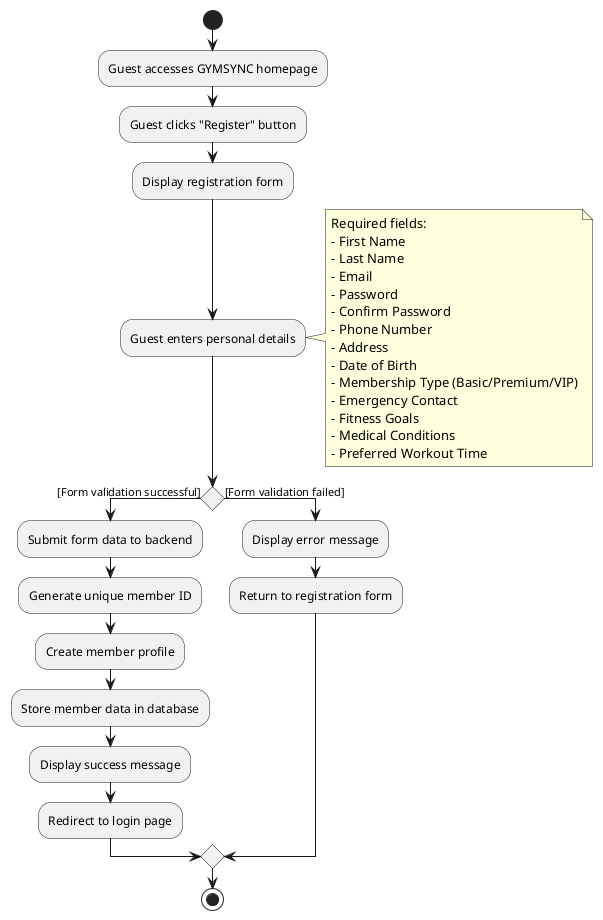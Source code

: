 @startuml Member Registration Activity Diagram

start

:Guest accesses GYMSYNC homepage;

:Guest clicks "Register" button;

:Display registration form;

:Guest enters personal details;
note right
  Required fields:
  - First Name
  - Last Name
  - Email
  - Password
  - Confirm Password
  - Phone Number
  - Address
  - Date of Birth
  - Membership Type (Basic/Premium/VIP)
  - Emergency Contact
  - Fitness Goals
  - Medical Conditions
  - Preferred Workout Time
end note

if () then ([Form validation successful])
  :Submit form data to backend;
  :Generate unique member ID;
  :Create member profile;
  :Store member data in database;
  :Display success message;
  :Redirect to login page;
else ([Form validation failed])
  :Display error message;
  :Return to registration form;
endif

stop

@enduml 